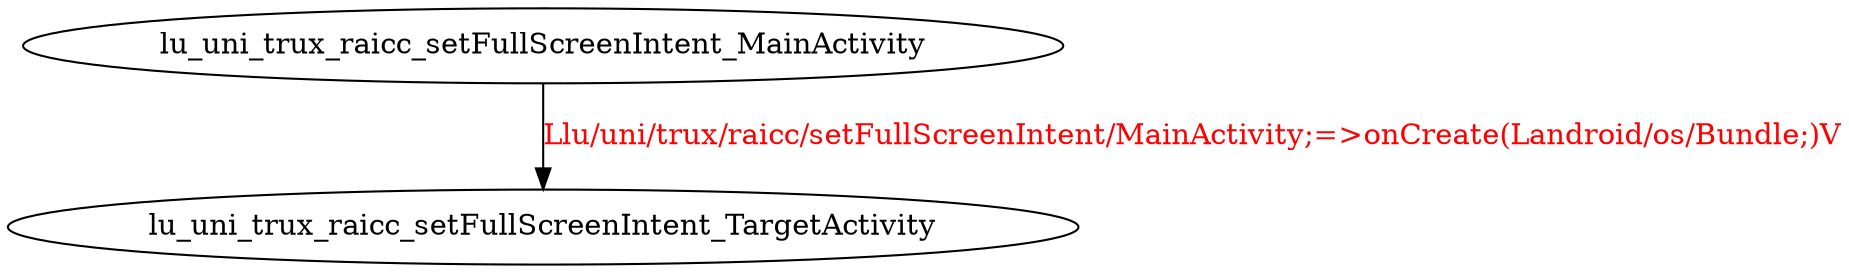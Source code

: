 digraph G {
lu_uni_trux_raicc_setFullScreenIntent_MainActivity -> lu_uni_trux_raicc_setFullScreenIntent_TargetActivity [label="Llu/uni/trux/raicc/setFullScreenIntent/MainActivity;=>onCreate(Landroid/os/Bundle;)V", fontcolor="red"];
}